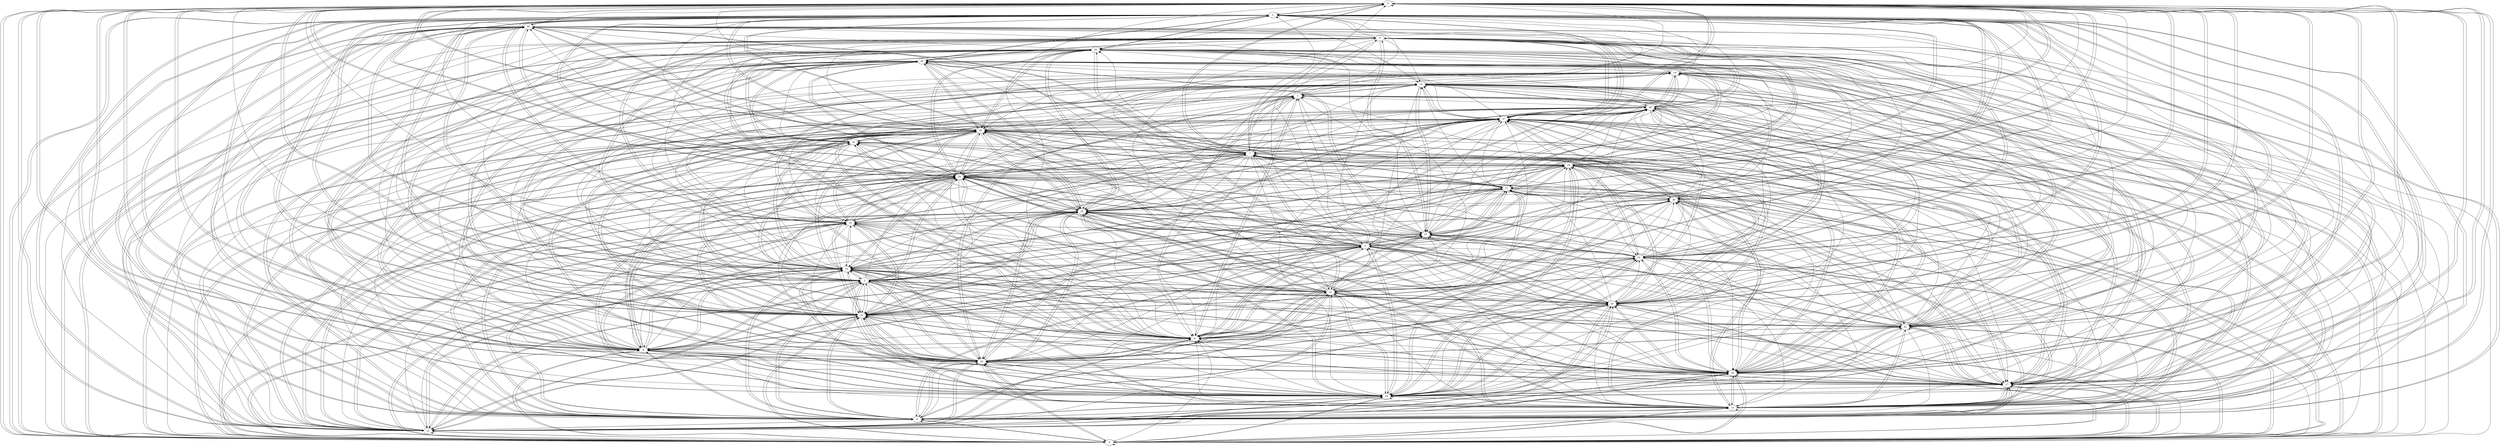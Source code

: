 digraph {
    0 -> 0;
    0 -> 3;
    0 -> 4;
    0 -> 7;
    0 -> 8;
    0 -> 9;
    0 -> 12;
    0 -> 13;
    0 -> 15;
    0 -> 17;
    0 -> 18;
    0 -> 20;
    0 -> 21;
    0 -> 22;
    0 -> 23;
    0 -> 25;
    0 -> 27;
    0 -> 28;
    0 -> 29;
    0 -> 30;
    0 -> 31;
    0 -> 32;
    0 -> 33;
    0 -> 36;
    0 -> 37;
    0 -> 38;
    1 -> 0;
    1 -> 1;
    1 -> 4;
    1 -> 14;
    1 -> 19;
    1 -> 20;
    1 -> 21;
    1 -> 22;
    1 -> 27;
    1 -> 28;
    1 -> 29;
    1 -> 31;
    1 -> 38;
    2 -> 0;
    2 -> 1;
    2 -> 3;
    2 -> 4;
    2 -> 8;
    2 -> 9;
    2 -> 12;
    2 -> 13;
    2 -> 14;
    2 -> 15;
    2 -> 17;
    2 -> 18;
    2 -> 19;
    2 -> 20;
    2 -> 21;
    2 -> 22;
    2 -> 23;
    2 -> 25;
    2 -> 27;
    2 -> 28;
    2 -> 29;
    2 -> 31;
    2 -> 32;
    2 -> 33;
    2 -> 36;
    2 -> 37;
    2 -> 38;
    3 -> 0;
    3 -> 1;
    3 -> 2;
    3 -> 3;
    3 -> 4;
    3 -> 5;
    3 -> 8;
    3 -> 9;
    3 -> 10;
    3 -> 11;
    3 -> 12;
    3 -> 13;
    3 -> 15;
    3 -> 16;
    3 -> 17;
    3 -> 18;
    3 -> 20;
    3 -> 21;
    3 -> 23;
    3 -> 24;
    3 -> 25;
    3 -> 26;
    3 -> 28;
    3 -> 29;
    3 -> 31;
    3 -> 32;
    3 -> 33;
    3 -> 34;
    3 -> 35;
    3 -> 36;
    3 -> 37;
    4 -> 0;
    4 -> 1;
    4 -> 2;
    4 -> 3;
    4 -> 5;
    4 -> 6;
    4 -> 7;
    4 -> 8;
    4 -> 9;
    4 -> 10;
    4 -> 11;
    4 -> 13;
    4 -> 14;
    4 -> 15;
    4 -> 16;
    4 -> 17;
    4 -> 18;
    4 -> 20;
    4 -> 21;
    4 -> 23;
    4 -> 24;
    4 -> 25;
    4 -> 26;
    4 -> 28;
    4 -> 33;
    4 -> 34;
    4 -> 35;
    4 -> 36;
    4 -> 37;
    5 -> 0;
    5 -> 1;
    5 -> 3;
    5 -> 4;
    5 -> 7;
    5 -> 8;
    5 -> 9;
    5 -> 12;
    5 -> 13;
    5 -> 14;
    5 -> 15;
    5 -> 17;
    5 -> 18;
    5 -> 20;
    5 -> 21;
    5 -> 22;
    5 -> 23;
    5 -> 25;
    5 -> 27;
    5 -> 28;
    5 -> 29;
    5 -> 30;
    5 -> 32;
    5 -> 33;
    5 -> 36;
    5 -> 37;
    5 -> 38;
    6 -> 2;
    6 -> 3;
    6 -> 5;
    6 -> 8;
    6 -> 9;
    6 -> 10;
    6 -> 11;
    6 -> 12;
    6 -> 13;
    6 -> 14;
    6 -> 15;
    6 -> 16;
    6 -> 17;
    6 -> 18;
    6 -> 22;
    6 -> 23;
    6 -> 24;
    6 -> 25;
    6 -> 26;
    6 -> 27;
    6 -> 31;
    6 -> 32;
    6 -> 33;
    6 -> 34;
    6 -> 35;
    6 -> 36;
    6 -> 37;
    6 -> 38;
    7 -> 0;
    7 -> 1;
    7 -> 2;
    7 -> 3;
    7 -> 5;
    7 -> 6;
    7 -> 7;
    7 -> 8;
    7 -> 9;
    7 -> 10;
    7 -> 11;
    7 -> 13;
    7 -> 14;
    7 -> 15;
    7 -> 16;
    7 -> 17;
    7 -> 18;
    7 -> 20;
    7 -> 21;
    7 -> 23;
    7 -> 24;
    7 -> 25;
    7 -> 26;
    7 -> 28;
    7 -> 33;
    7 -> 34;
    7 -> 35;
    7 -> 36;
    7 -> 37;
    8 -> 0;
    8 -> 1;
    8 -> 2;
    8 -> 3;
    8 -> 4;
    8 -> 5;
    8 -> 8;
    8 -> 9;
    8 -> 10;
    8 -> 11;
    8 -> 12;
    8 -> 13;
    8 -> 15;
    8 -> 16;
    8 -> 17;
    8 -> 18;
    8 -> 20;
    8 -> 21;
    8 -> 23;
    8 -> 24;
    8 -> 25;
    8 -> 26;
    8 -> 28;
    8 -> 29;
    8 -> 31;
    8 -> 32;
    8 -> 33;
    8 -> 34;
    8 -> 35;
    8 -> 36;
    8 -> 37;
    9 -> 0;
    9 -> 1;
    9 -> 2;
    9 -> 3;
    9 -> 4;
    9 -> 5;
    9 -> 8;
    9 -> 9;
    9 -> 10;
    9 -> 11;
    9 -> 12;
    9 -> 13;
    9 -> 15;
    9 -> 16;
    9 -> 17;
    9 -> 18;
    9 -> 20;
    9 -> 21;
    9 -> 23;
    9 -> 24;
    9 -> 25;
    9 -> 26;
    9 -> 28;
    9 -> 29;
    9 -> 31;
    9 -> 32;
    9 -> 33;
    9 -> 34;
    9 -> 35;
    9 -> 36;
    9 -> 37;
    10 -> 0;
    10 -> 3;
    10 -> 6;
    10 -> 7;
    10 -> 8;
    10 -> 9;
    10 -> 13;
    10 -> 14;
    10 -> 15;
    10 -> 17;
    10 -> 18;
    10 -> 19;
    10 -> 20;
    10 -> 21;
    10 -> 22;
    10 -> 23;
    10 -> 25;
    10 -> 27;
    10 -> 28;
    10 -> 30;
    10 -> 33;
    10 -> 36;
    10 -> 37;
    10 -> 38;
    11 -> 0;
    11 -> 3;
    11 -> 6;
    11 -> 7;
    11 -> 8;
    11 -> 9;
    11 -> 13;
    11 -> 14;
    11 -> 15;
    11 -> 17;
    11 -> 18;
    11 -> 19;
    11 -> 20;
    11 -> 21;
    11 -> 22;
    11 -> 23;
    11 -> 25;
    11 -> 27;
    11 -> 28;
    11 -> 30;
    11 -> 33;
    11 -> 36;
    11 -> 37;
    11 -> 38;
    12 -> 0;
    12 -> 1;
    12 -> 2;
    12 -> 3;
    12 -> 4;
    12 -> 5;
    12 -> 8;
    12 -> 9;
    12 -> 10;
    12 -> 11;
    12 -> 12;
    12 -> 13;
    12 -> 15;
    12 -> 16;
    12 -> 17;
    12 -> 18;
    12 -> 20;
    12 -> 21;
    12 -> 23;
    12 -> 24;
    12 -> 25;
    12 -> 26;
    12 -> 28;
    12 -> 29;
    12 -> 31;
    12 -> 32;
    12 -> 33;
    12 -> 34;
    12 -> 35;
    12 -> 36;
    12 -> 37;
    13 -> 0;
    13 -> 3;
    13 -> 6;
    13 -> 7;
    13 -> 8;
    13 -> 9;
    13 -> 13;
    13 -> 14;
    13 -> 15;
    13 -> 17;
    13 -> 18;
    13 -> 19;
    13 -> 20;
    13 -> 21;
    13 -> 22;
    13 -> 23;
    13 -> 25;
    13 -> 27;
    13 -> 28;
    13 -> 30;
    13 -> 33;
    13 -> 36;
    13 -> 37;
    13 -> 38;
    14 -> 0;
    14 -> 1;
    14 -> 3;
    14 -> 4;
    14 -> 8;
    14 -> 9;
    14 -> 12;
    14 -> 13;
    14 -> 14;
    14 -> 15;
    14 -> 17;
    14 -> 18;
    14 -> 19;
    14 -> 20;
    14 -> 21;
    14 -> 22;
    14 -> 23;
    14 -> 25;
    14 -> 27;
    14 -> 28;
    14 -> 29;
    14 -> 31;
    14 -> 32;
    14 -> 33;
    14 -> 36;
    14 -> 37;
    14 -> 38;
    15 -> 0;
    15 -> 1;
    15 -> 2;
    15 -> 3;
    15 -> 4;
    15 -> 5;
    15 -> 8;
    15 -> 9;
    15 -> 10;
    15 -> 11;
    15 -> 12;
    15 -> 13;
    15 -> 15;
    15 -> 16;
    15 -> 17;
    15 -> 18;
    15 -> 20;
    15 -> 21;
    15 -> 23;
    15 -> 24;
    15 -> 25;
    15 -> 26;
    15 -> 28;
    15 -> 29;
    15 -> 31;
    15 -> 32;
    15 -> 33;
    15 -> 34;
    15 -> 35;
    15 -> 36;
    15 -> 37;
    16 -> 0;
    16 -> 1;
    16 -> 3;
    16 -> 4;
    16 -> 7;
    16 -> 8;
    16 -> 9;
    16 -> 12;
    16 -> 13;
    16 -> 14;
    16 -> 15;
    16 -> 17;
    16 -> 18;
    16 -> 20;
    16 -> 21;
    16 -> 22;
    16 -> 23;
    16 -> 25;
    16 -> 27;
    16 -> 28;
    16 -> 29;
    16 -> 30;
    16 -> 32;
    16 -> 33;
    16 -> 36;
    16 -> 37;
    16 -> 38;
    17 -> 0;
    17 -> 3;
    17 -> 6;
    17 -> 7;
    17 -> 8;
    17 -> 9;
    17 -> 13;
    17 -> 14;
    17 -> 15;
    17 -> 17;
    17 -> 18;
    17 -> 19;
    17 -> 20;
    17 -> 21;
    17 -> 22;
    17 -> 23;
    17 -> 25;
    17 -> 27;
    17 -> 28;
    17 -> 30;
    17 -> 33;
    17 -> 36;
    17 -> 37;
    17 -> 38;
    18 -> 0;
    18 -> 1;
    18 -> 3;
    18 -> 4;
    18 -> 7;
    18 -> 8;
    18 -> 9;
    18 -> 12;
    18 -> 13;
    18 -> 14;
    18 -> 15;
    18 -> 17;
    18 -> 18;
    18 -> 20;
    18 -> 21;
    18 -> 22;
    18 -> 23;
    18 -> 25;
    18 -> 27;
    18 -> 28;
    18 -> 29;
    18 -> 30;
    18 -> 32;
    18 -> 33;
    18 -> 36;
    18 -> 37;
    18 -> 38;
    19 -> 0;
    19 -> 3;
    19 -> 6;
    19 -> 7;
    19 -> 8;
    19 -> 9;
    19 -> 13;
    19 -> 14;
    19 -> 15;
    19 -> 17;
    19 -> 18;
    19 -> 19;
    19 -> 20;
    19 -> 21;
    19 -> 22;
    19 -> 23;
    19 -> 25;
    19 -> 27;
    19 -> 28;
    19 -> 30;
    19 -> 33;
    19 -> 36;
    19 -> 37;
    19 -> 38;
    20 -> 0;
    20 -> 1;
    20 -> 3;
    20 -> 4;
    20 -> 8;
    20 -> 9;
    20 -> 12;
    20 -> 13;
    20 -> 14;
    20 -> 15;
    20 -> 17;
    20 -> 18;
    20 -> 19;
    20 -> 20;
    20 -> 21;
    20 -> 22;
    20 -> 23;
    20 -> 25;
    20 -> 27;
    20 -> 28;
    20 -> 29;
    20 -> 31;
    20 -> 32;
    20 -> 33;
    20 -> 36;
    20 -> 37;
    20 -> 38;
    21 -> 1;
    21 -> 2;
    21 -> 4;
    21 -> 5;
    21 -> 10;
    21 -> 11;
    21 -> 12;
    21 -> 14;
    21 -> 16;
    21 -> 22;
    21 -> 24;
    21 -> 26;
    21 -> 27;
    21 -> 29;
    21 -> 30;
    21 -> 34;
    21 -> 35;
    21 -> 38;
    22 -> 0;
    22 -> 3;
    22 -> 6;
    22 -> 7;
    22 -> 8;
    22 -> 9;
    22 -> 13;
    22 -> 14;
    22 -> 15;
    22 -> 17;
    22 -> 18;
    22 -> 19;
    22 -> 20;
    22 -> 21;
    22 -> 22;
    22 -> 23;
    22 -> 25;
    22 -> 27;
    22 -> 28;
    22 -> 30;
    22 -> 33;
    22 -> 36;
    22 -> 37;
    22 -> 38;
    23 -> 0;
    23 -> 2;
    23 -> 3;
    23 -> 4;
    23 -> 5;
    23 -> 8;
    23 -> 9;
    23 -> 10;
    23 -> 11;
    23 -> 12;
    23 -> 13;
    23 -> 15;
    23 -> 16;
    23 -> 17;
    23 -> 18;
    23 -> 20;
    23 -> 21;
    23 -> 22;
    23 -> 23;
    23 -> 24;
    23 -> 25;
    23 -> 26;
    23 -> 27;
    23 -> 28;
    23 -> 29;
    23 -> 30;
    23 -> 31;
    23 -> 32;
    23 -> 33;
    23 -> 34;
    23 -> 35;
    23 -> 36;
    23 -> 37;
    23 -> 38;
    24 -> 1;
    24 -> 2;
    24 -> 5;
    24 -> 7;
    24 -> 10;
    24 -> 11;
    24 -> 12;
    24 -> 14;
    24 -> 16;
    24 -> 24;
    24 -> 26;
    24 -> 30;
    24 -> 31;
    24 -> 34;
    24 -> 35;
    25 -> 0;
    25 -> 1;
    25 -> 2;
    25 -> 3;
    25 -> 4;
    25 -> 5;
    25 -> 8;
    25 -> 9;
    25 -> 10;
    25 -> 11;
    25 -> 12;
    25 -> 13;
    25 -> 15;
    25 -> 16;
    25 -> 17;
    25 -> 18;
    25 -> 20;
    25 -> 21;
    25 -> 23;
    25 -> 24;
    25 -> 25;
    25 -> 26;
    25 -> 28;
    25 -> 29;
    25 -> 31;
    25 -> 32;
    25 -> 33;
    25 -> 34;
    25 -> 35;
    25 -> 36;
    25 -> 37;
    26 -> 0;
    26 -> 3;
    26 -> 6;
    26 -> 7;
    26 -> 8;
    26 -> 9;
    26 -> 13;
    26 -> 14;
    26 -> 15;
    26 -> 17;
    26 -> 18;
    26 -> 19;
    26 -> 20;
    26 -> 21;
    26 -> 22;
    26 -> 23;
    26 -> 25;
    26 -> 27;
    26 -> 28;
    26 -> 30;
    26 -> 33;
    26 -> 36;
    26 -> 37;
    26 -> 38;
    27 -> 0;
    27 -> 2;
    27 -> 5;
    27 -> 6;
    27 -> 7;
    27 -> 10;
    27 -> 11;
    27 -> 12;
    27 -> 14;
    27 -> 16;
    27 -> 20;
    27 -> 21;
    27 -> 22;
    27 -> 24;
    27 -> 26;
    27 -> 27;
    27 -> 28;
    27 -> 32;
    27 -> 34;
    27 -> 35;
    27 -> 38;
    28 -> 0;
    28 -> 1;
    28 -> 2;
    28 -> 3;
    28 -> 4;
    28 -> 5;
    28 -> 8;
    28 -> 9;
    28 -> 10;
    28 -> 11;
    28 -> 12;
    28 -> 13;
    28 -> 15;
    28 -> 16;
    28 -> 17;
    28 -> 18;
    28 -> 20;
    28 -> 21;
    28 -> 23;
    28 -> 24;
    28 -> 25;
    28 -> 26;
    28 -> 28;
    28 -> 29;
    28 -> 31;
    28 -> 32;
    28 -> 33;
    28 -> 34;
    28 -> 35;
    28 -> 36;
    28 -> 37;
    29 -> 0;
    29 -> 2;
    29 -> 3;
    29 -> 4;
    29 -> 5;
    29 -> 8;
    29 -> 9;
    29 -> 10;
    29 -> 11;
    29 -> 12;
    29 -> 13;
    29 -> 15;
    29 -> 16;
    29 -> 17;
    29 -> 18;
    29 -> 20;
    29 -> 21;
    29 -> 22;
    29 -> 23;
    29 -> 24;
    29 -> 25;
    29 -> 26;
    29 -> 27;
    29 -> 28;
    29 -> 29;
    29 -> 30;
    29 -> 31;
    29 -> 32;
    29 -> 33;
    29 -> 34;
    29 -> 35;
    29 -> 36;
    29 -> 37;
    29 -> 38;
    30 -> 0;
    30 -> 3;
    30 -> 6;
    30 -> 7;
    30 -> 8;
    30 -> 9;
    30 -> 13;
    30 -> 14;
    30 -> 15;
    30 -> 17;
    30 -> 18;
    30 -> 20;
    30 -> 21;
    30 -> 23;
    30 -> 25;
    30 -> 28;
    30 -> 33;
    30 -> 36;
    30 -> 37;
    31 -> 0;
    31 -> 2;
    31 -> 3;
    31 -> 4;
    31 -> 5;
    31 -> 8;
    31 -> 9;
    31 -> 10;
    31 -> 11;
    31 -> 12;
    31 -> 13;
    31 -> 15;
    31 -> 16;
    31 -> 17;
    31 -> 18;
    31 -> 20;
    31 -> 21;
    31 -> 22;
    31 -> 23;
    31 -> 24;
    31 -> 25;
    31 -> 26;
    31 -> 27;
    31 -> 28;
    31 -> 29;
    31 -> 30;
    31 -> 31;
    31 -> 32;
    31 -> 33;
    31 -> 34;
    31 -> 35;
    31 -> 36;
    31 -> 37;
    31 -> 38;
    32 -> 0;
    32 -> 3;
    32 -> 6;
    32 -> 7;
    32 -> 8;
    32 -> 9;
    32 -> 13;
    32 -> 14;
    32 -> 15;
    32 -> 17;
    32 -> 18;
    32 -> 19;
    32 -> 20;
    32 -> 21;
    32 -> 22;
    32 -> 23;
    32 -> 25;
    32 -> 27;
    32 -> 28;
    32 -> 30;
    32 -> 33;
    32 -> 36;
    32 -> 37;
    32 -> 38;
    33 -> 0;
    33 -> 1;
    33 -> 2;
    33 -> 3;
    33 -> 4;
    33 -> 5;
    33 -> 8;
    33 -> 9;
    33 -> 10;
    33 -> 11;
    33 -> 12;
    33 -> 13;
    33 -> 15;
    33 -> 16;
    33 -> 17;
    33 -> 18;
    33 -> 20;
    33 -> 21;
    33 -> 23;
    33 -> 24;
    33 -> 25;
    33 -> 26;
    33 -> 28;
    33 -> 29;
    33 -> 31;
    33 -> 32;
    33 -> 33;
    33 -> 34;
    33 -> 35;
    33 -> 36;
    33 -> 37;
    34 -> 0;
    34 -> 2;
    34 -> 3;
    34 -> 4;
    34 -> 5;
    34 -> 8;
    34 -> 9;
    34 -> 10;
    34 -> 11;
    34 -> 12;
    34 -> 13;
    34 -> 15;
    34 -> 16;
    34 -> 17;
    34 -> 18;
    34 -> 20;
    34 -> 21;
    34 -> 22;
    34 -> 23;
    34 -> 24;
    34 -> 25;
    34 -> 26;
    34 -> 27;
    34 -> 28;
    34 -> 29;
    34 -> 30;
    34 -> 31;
    34 -> 32;
    34 -> 33;
    34 -> 34;
    34 -> 35;
    34 -> 36;
    34 -> 37;
    34 -> 38;
    35 -> 0;
    35 -> 3;
    35 -> 6;
    35 -> 7;
    35 -> 8;
    35 -> 9;
    35 -> 13;
    35 -> 14;
    35 -> 15;
    35 -> 17;
    35 -> 18;
    35 -> 20;
    35 -> 21;
    35 -> 23;
    35 -> 25;
    35 -> 28;
    35 -> 33;
    35 -> 36;
    35 -> 37;
    36 -> 0;
    36 -> 1;
    36 -> 2;
    36 -> 3;
    36 -> 4;
    36 -> 5;
    36 -> 8;
    36 -> 9;
    36 -> 10;
    36 -> 11;
    36 -> 12;
    36 -> 13;
    36 -> 15;
    36 -> 16;
    36 -> 17;
    36 -> 18;
    36 -> 20;
    36 -> 21;
    36 -> 23;
    36 -> 24;
    36 -> 25;
    36 -> 26;
    36 -> 28;
    36 -> 29;
    36 -> 31;
    36 -> 32;
    36 -> 33;
    36 -> 34;
    36 -> 35;
    36 -> 36;
    36 -> 37;
    37 -> 0;
    37 -> 3;
    37 -> 6;
    37 -> 7;
    37 -> 8;
    37 -> 9;
    37 -> 13;
    37 -> 14;
    37 -> 15;
    37 -> 17;
    37 -> 18;
    37 -> 19;
    37 -> 20;
    37 -> 21;
    37 -> 22;
    37 -> 23;
    37 -> 25;
    37 -> 27;
    37 -> 28;
    37 -> 30;
    37 -> 33;
    37 -> 36;
    37 -> 37;
    37 -> 38;
    38 -> 0;
    38 -> 3;
    38 -> 6;
    38 -> 7;
    38 -> 8;
    38 -> 9;
    38 -> 13;
    38 -> 14;
    38 -> 15;
    38 -> 17;
    38 -> 18;
    38 -> 20;
    38 -> 21;
    38 -> 23;
    38 -> 25;
    38 -> 28;
    38 -> 33;
    38 -> 36;
    38 -> 37;
}